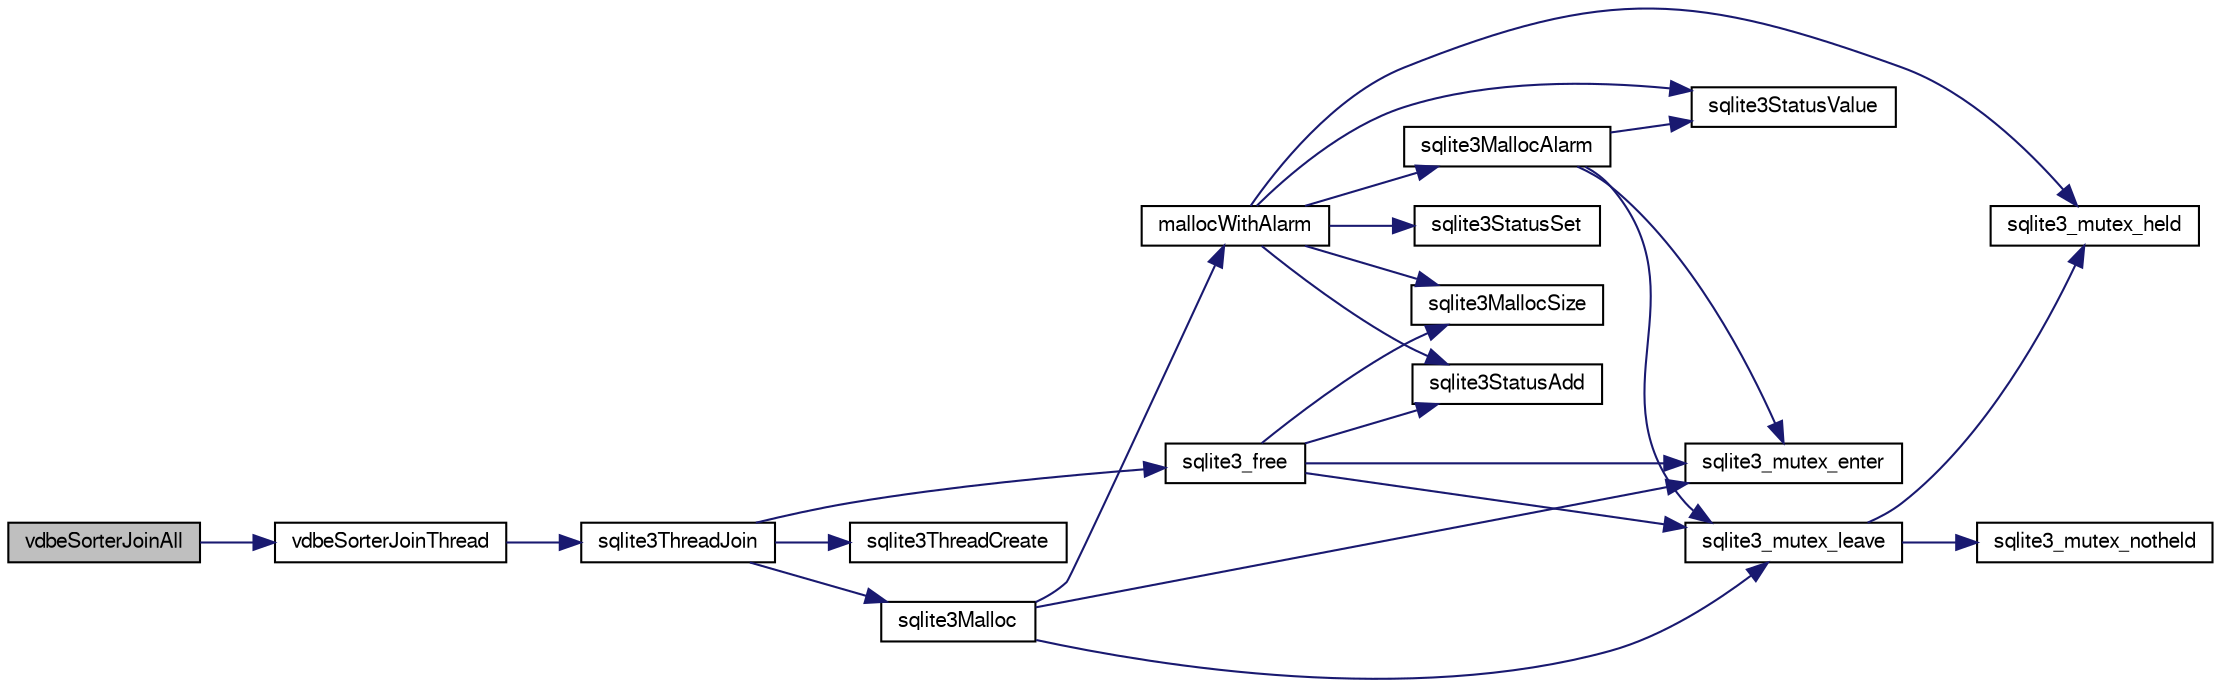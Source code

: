 digraph "vdbeSorterJoinAll"
{
  edge [fontname="FreeSans",fontsize="10",labelfontname="FreeSans",labelfontsize="10"];
  node [fontname="FreeSans",fontsize="10",shape=record];
  rankdir="LR";
  Node881999 [label="vdbeSorterJoinAll",height=0.2,width=0.4,color="black", fillcolor="grey75", style="filled", fontcolor="black"];
  Node881999 -> Node882000 [color="midnightblue",fontsize="10",style="solid",fontname="FreeSans"];
  Node882000 [label="vdbeSorterJoinThread",height=0.2,width=0.4,color="black", fillcolor="white", style="filled",URL="$sqlite3_8c.html#a4e60b28b8975e8e1e4fa2059c12561f0"];
  Node882000 -> Node882001 [color="midnightblue",fontsize="10",style="solid",fontname="FreeSans"];
  Node882001 [label="sqlite3ThreadJoin",height=0.2,width=0.4,color="black", fillcolor="white", style="filled",URL="$sqlite3_8c.html#a5d675a90f2ab38ee6ca70a0a6345e225"];
  Node882001 -> Node882002 [color="midnightblue",fontsize="10",style="solid",fontname="FreeSans"];
  Node882002 [label="sqlite3_free",height=0.2,width=0.4,color="black", fillcolor="white", style="filled",URL="$sqlite3_8c.html#a6552349e36a8a691af5487999ab09519"];
  Node882002 -> Node882003 [color="midnightblue",fontsize="10",style="solid",fontname="FreeSans"];
  Node882003 [label="sqlite3_mutex_enter",height=0.2,width=0.4,color="black", fillcolor="white", style="filled",URL="$sqlite3_8c.html#a1c12cde690bd89f104de5cbad12a6bf5"];
  Node882002 -> Node882004 [color="midnightblue",fontsize="10",style="solid",fontname="FreeSans"];
  Node882004 [label="sqlite3StatusAdd",height=0.2,width=0.4,color="black", fillcolor="white", style="filled",URL="$sqlite3_8c.html#afa029f93586aeab4cc85360905dae9cd"];
  Node882002 -> Node882005 [color="midnightblue",fontsize="10",style="solid",fontname="FreeSans"];
  Node882005 [label="sqlite3MallocSize",height=0.2,width=0.4,color="black", fillcolor="white", style="filled",URL="$sqlite3_8c.html#acf5d2a5f35270bafb050bd2def576955"];
  Node882002 -> Node882006 [color="midnightblue",fontsize="10",style="solid",fontname="FreeSans"];
  Node882006 [label="sqlite3_mutex_leave",height=0.2,width=0.4,color="black", fillcolor="white", style="filled",URL="$sqlite3_8c.html#a5838d235601dbd3c1fa993555c6bcc93"];
  Node882006 -> Node882007 [color="midnightblue",fontsize="10",style="solid",fontname="FreeSans"];
  Node882007 [label="sqlite3_mutex_held",height=0.2,width=0.4,color="black", fillcolor="white", style="filled",URL="$sqlite3_8c.html#acf77da68932b6bc163c5e68547ecc3e7"];
  Node882006 -> Node882008 [color="midnightblue",fontsize="10",style="solid",fontname="FreeSans"];
  Node882008 [label="sqlite3_mutex_notheld",height=0.2,width=0.4,color="black", fillcolor="white", style="filled",URL="$sqlite3_8c.html#a83967c837c1c000d3b5adcfaa688f5dc"];
  Node882001 -> Node882009 [color="midnightblue",fontsize="10",style="solid",fontname="FreeSans"];
  Node882009 [label="sqlite3ThreadCreate",height=0.2,width=0.4,color="black", fillcolor="white", style="filled",URL="$sqlite3_8c.html#a7dcba51ea870cc37833e5b2a5a157bef"];
  Node882001 -> Node882010 [color="midnightblue",fontsize="10",style="solid",fontname="FreeSans"];
  Node882010 [label="sqlite3Malloc",height=0.2,width=0.4,color="black", fillcolor="white", style="filled",URL="$sqlite3_8c.html#a361a2eaa846b1885f123abe46f5d8b2b"];
  Node882010 -> Node882003 [color="midnightblue",fontsize="10",style="solid",fontname="FreeSans"];
  Node882010 -> Node882011 [color="midnightblue",fontsize="10",style="solid",fontname="FreeSans"];
  Node882011 [label="mallocWithAlarm",height=0.2,width=0.4,color="black", fillcolor="white", style="filled",URL="$sqlite3_8c.html#ab070d5cf8e48ec8a6a43cf025d48598b"];
  Node882011 -> Node882007 [color="midnightblue",fontsize="10",style="solid",fontname="FreeSans"];
  Node882011 -> Node882012 [color="midnightblue",fontsize="10",style="solid",fontname="FreeSans"];
  Node882012 [label="sqlite3StatusSet",height=0.2,width=0.4,color="black", fillcolor="white", style="filled",URL="$sqlite3_8c.html#afec7586c01fcb5ea17dc9d7725a589d9"];
  Node882011 -> Node882013 [color="midnightblue",fontsize="10",style="solid",fontname="FreeSans"];
  Node882013 [label="sqlite3StatusValue",height=0.2,width=0.4,color="black", fillcolor="white", style="filled",URL="$sqlite3_8c.html#a30b8ac296c6e200c1fa57708d52c6ef6"];
  Node882011 -> Node882014 [color="midnightblue",fontsize="10",style="solid",fontname="FreeSans"];
  Node882014 [label="sqlite3MallocAlarm",height=0.2,width=0.4,color="black", fillcolor="white", style="filled",URL="$sqlite3_8c.html#ada66988e8471d1198f3219c062377508"];
  Node882014 -> Node882013 [color="midnightblue",fontsize="10",style="solid",fontname="FreeSans"];
  Node882014 -> Node882006 [color="midnightblue",fontsize="10",style="solid",fontname="FreeSans"];
  Node882014 -> Node882003 [color="midnightblue",fontsize="10",style="solid",fontname="FreeSans"];
  Node882011 -> Node882005 [color="midnightblue",fontsize="10",style="solid",fontname="FreeSans"];
  Node882011 -> Node882004 [color="midnightblue",fontsize="10",style="solid",fontname="FreeSans"];
  Node882010 -> Node882006 [color="midnightblue",fontsize="10",style="solid",fontname="FreeSans"];
}
